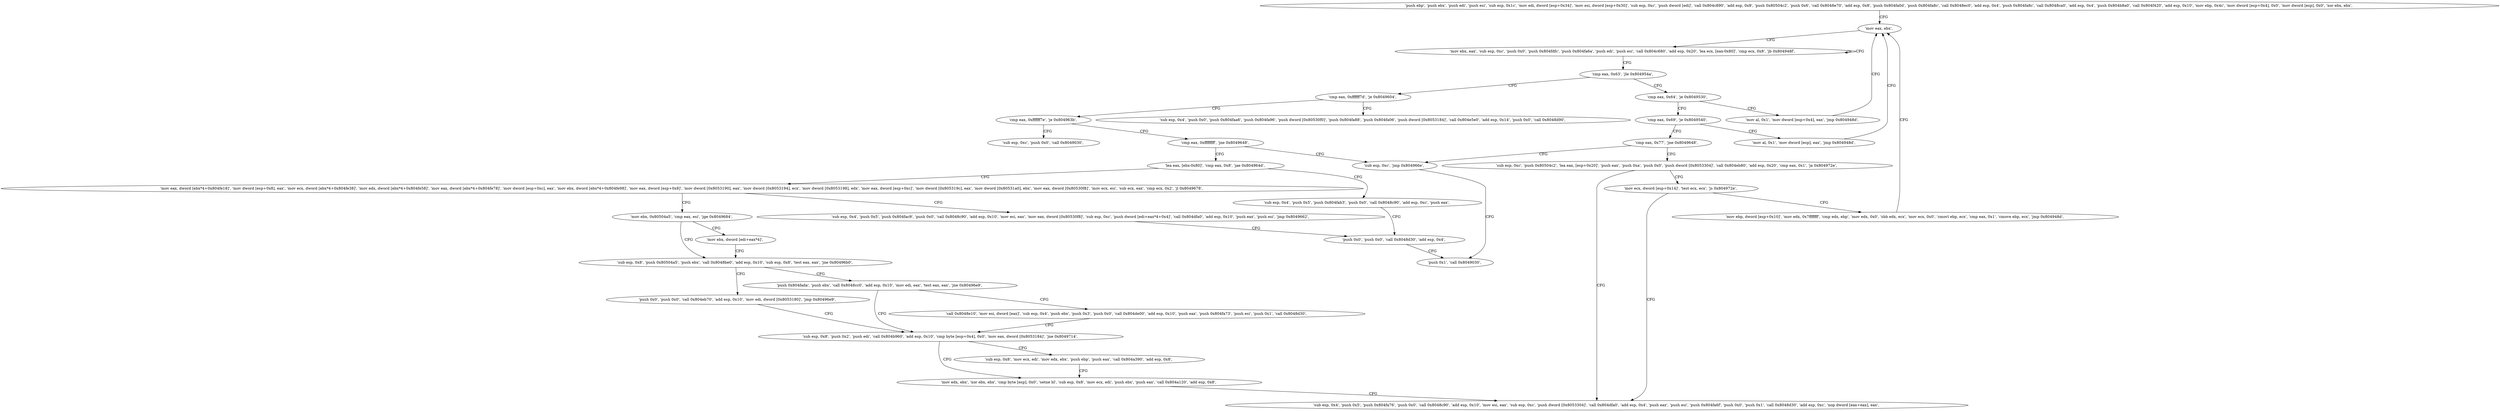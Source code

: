 digraph "func" {
"134517792" [label = "'push ebp', 'push ebx', 'push edi', 'push esi', 'sub esp, 0x1c', 'mov edi, dword [esp+0x34]', 'mov esi, dword [esp+0x30]', 'sub esp, 0xc', 'push dword [edi]', 'call 0x804c890', 'add esp, 0x8', 'push 0x80504c2', 'push 0x6', 'call 0x8048e70', 'add esp, 0x8', 'push 0x804fa0d', 'push 0x804fa8c', 'call 0x8048ec0', 'add esp, 0x4', 'push 0x804fa8c', 'call 0x8048ca0', 'add esp, 0x4', 'push 0x804b8a0', 'call 0x804f420', 'add esp, 0x10', 'mov ebp, 0x4c', 'mov dword [esp+0x4], 0x0', 'mov dword [esp], 0x0', 'xor ebx, ebx', " ]
"134517901" [label = "'mov eax, ebx', " ]
"134517903" [label = "'mov ebx, eax', 'sub esp, 0xc', 'push 0x0', 'push 0x804fdfc', 'push 0x804fa6a', 'push edi', 'push esi', 'call 0x804c680', 'add esp, 0x20', 'lea ecx, [eax-0x80]', 'cmp ecx, 0x8', 'jb 0x804948f', " ]
"134517938" [label = "'cmp eax, 0x63', 'jle 0x804954a', " ]
"134518090" [label = "'cmp eax, 0xffffff7d', 'je 0x8049604', " ]
"134517947" [label = "'cmp eax, 0x64', 'je 0x8049530', " ]
"134518276" [label = "'sub esp, 0x4', 'push 0x0', 'push 0x804faa6', 'push 0x804fa96', 'push dword [0x80530f0]', 'push 0x804fa88', 'push 0x804fa06', 'push dword [0x8053184]', 'call 0x804e5e0', 'add esp, 0x14', 'push 0x0', 'call 0x8048d90', " ]
"134518101" [label = "'cmp eax, 0xffffff7e', 'je 0x804963b', " ]
"134518064" [label = "'mov al, 0x1', 'mov dword [esp+0x4], eax', 'jmp 0x804948d', " ]
"134517952" [label = "'cmp eax, 0x69', 'je 0x8049540', " ]
"134518331" [label = "'sub esp, 0xc', 'push 0x0', 'call 0x8049030', " ]
"134518112" [label = "'cmp eax, 0xffffffff', 'jne 0x8049648', " ]
"134518080" [label = "'mov al, 0x1', 'mov dword [esp], eax', 'jmp 0x804948d', " ]
"134517957" [label = "'cmp eax, 0x77', 'jne 0x8049648', " ]
"134518344" [label = "'sub esp, 0xc', 'jmp 0x804966e', " ]
"134518121" [label = "'lea eax, [ebx-0x80]', 'cmp eax, 0x8', 'jae 0x804964d', " ]
"134517966" [label = "'sub esp, 0xc', 'push 0x80504c2', 'lea eax, [esp+0x20]', 'push eax', 'push 0xa', 'push 0x0', 'push dword [0x8053304]', 'call 0x804eb80', 'add esp, 0x20', 'cmp eax, 0x1', 'ja 0x804972e', " ]
"134518382" [label = "'push 0x1', 'call 0x8049030', " ]
"134518349" [label = "'sub esp, 0x4', 'push 0x5', 'push 0x804fab3', 'push 0x0', 'call 0x8048c90', 'add esp, 0xc', 'push eax', " ]
"134518133" [label = "'mov eax, dword [ebx*4+0x804fe18]', 'mov dword [esp+0x8], eax', 'mov ecx, dword [ebx*4+0x804fe38]', 'mov edx, dword [ebx*4+0x804fe58]', 'mov eax, dword [ebx*4+0x804fe78]', 'mov dword [esp+0xc], eax', 'mov ebx, dword [ebx*4+0x804fe98]', 'mov eax, dword [esp+0x8]', 'mov dword [0x8053190], eax', 'mov dword [0x8053194], ecx', 'mov dword [0x8053198], edx', 'mov eax, dword [esp+0xc]', 'mov dword [0x805319c], eax', 'mov dword [0x80531a0], ebx', 'mov eax, dword [0x80530f8]', 'mov ecx, esi', 'sub ecx, eax', 'cmp ecx, 0x2', 'jl 0x8049678', " ]
"134518574" [label = "'sub esp, 0x4', 'push 0x5', 'push 0x804fa76', 'push 0x0', 'call 0x8048c90', 'add esp, 0x10', 'mov esi, eax', 'sub esp, 0xc', 'push dword [0x8053304]', 'call 0x804dfa0', 'add esp, 0x4', 'push eax', 'push esi', 'push 0x804fa6f', 'push 0x0', 'push 0x1', 'call 0x8048d30', 'add esp, 0xc', 'nop dword [eax+eax], eax', " ]
"134518006" [label = "'mov ecx, dword [esp+0x14]', 'test ecx, ecx', 'js 0x804972e', " ]
"134518370" [label = "'push 0x0', 'push 0x0', 'call 0x8048d30', 'add esp, 0x4', " ]
"134518392" [label = "'mov ebx, 0x80504a5', 'cmp eax, esi', 'jge 0x8049684', " ]
"134518230" [label = "'sub esp, 0x4', 'push 0x5', 'push 0x804fac9', 'push 0x0', 'call 0x8048c90', 'add esp, 0x10', 'mov esi, eax', 'mov eax, dword [0x80530f8]', 'sub esp, 0xc', 'push dword [edi+eax*4+0x4]', 'call 0x804dfa0', 'add esp, 0x10', 'push eax', 'push esi', 'jmp 0x8049662', " ]
"134518018" [label = "'mov ebp, dword [esp+0x10]', 'mov edx, 0x7fffffff', 'cmp edx, ebp', 'mov edx, 0x0', 'sbb edx, ecx', 'mov ecx, 0x0', 'cmovl ebp, ecx', 'cmp eax, 0x1', 'cmove ebp, ecx', 'jmp 0x804948d', " ]
"134518404" [label = "'sub esp, 0x8', 'push 0x80504a5', 'push ebx', 'call 0x8048be0', 'add esp, 0x10', 'sub esp, 0x8', 'test eax, eax', 'jne 0x80496b0', " ]
"134518401" [label = "'mov ebx, dword [edi+eax*4]', " ]
"134518448" [label = "'push 0x804fada', 'push ebx', 'call 0x8048cc0', 'add esp, 0x10', 'mov edi, eax', 'test eax, eax', 'jne 0x80496e9', " ]
"134518428" [label = "'push 0x0', 'push 0x0', 'call 0x804eb70', 'add esp, 0x10', 'mov edi, dword [0x8053180]', 'jmp 0x80496e9', " ]
"134518505" [label = "'sub esp, 0x8', 'push 0x2', 'push edi', 'call 0x804b960', 'add esp, 0x10', 'cmp byte [esp+0x4], 0x0', 'mov eax, dword [0x8053184]', 'jne 0x8049714', " ]
"134518468" [label = "'call 0x8048e10', 'mov esi, dword [eax]', 'sub esp, 0x4', 'push ebx', 'push 0x3', 'push 0x0', 'call 0x804de00', 'add esp, 0x10', 'push eax', 'push 0x804fa73', 'push esi', 'push 0x1', 'call 0x8048d30', " ]
"134518548" [label = "'mov edx, ebx', 'xor ebx, ebx', 'cmp byte [esp], 0x0', 'setne bl', 'sub esp, 0x8', 'mov ecx, edi', 'push ebx', 'push eax', 'call 0x804a120', 'add esp, 0x8', " ]
"134518531" [label = "'sub esp, 0x8', 'mov ecx, edi', 'mov edx, ebx', 'push ebp', 'push eax', 'call 0x804a390', 'add esp, 0x8', " ]
"134517792" -> "134517901" [ label = "CFG" ]
"134517901" -> "134517903" [ label = "CFG" ]
"134517903" -> "134517903" [ label = "CFG" ]
"134517903" -> "134517938" [ label = "CFG" ]
"134517938" -> "134518090" [ label = "CFG" ]
"134517938" -> "134517947" [ label = "CFG" ]
"134518090" -> "134518276" [ label = "CFG" ]
"134518090" -> "134518101" [ label = "CFG" ]
"134517947" -> "134518064" [ label = "CFG" ]
"134517947" -> "134517952" [ label = "CFG" ]
"134518101" -> "134518331" [ label = "CFG" ]
"134518101" -> "134518112" [ label = "CFG" ]
"134518064" -> "134517901" [ label = "CFG" ]
"134517952" -> "134518080" [ label = "CFG" ]
"134517952" -> "134517957" [ label = "CFG" ]
"134518112" -> "134518344" [ label = "CFG" ]
"134518112" -> "134518121" [ label = "CFG" ]
"134518080" -> "134517901" [ label = "CFG" ]
"134517957" -> "134518344" [ label = "CFG" ]
"134517957" -> "134517966" [ label = "CFG" ]
"134518344" -> "134518382" [ label = "CFG" ]
"134518121" -> "134518349" [ label = "CFG" ]
"134518121" -> "134518133" [ label = "CFG" ]
"134517966" -> "134518574" [ label = "CFG" ]
"134517966" -> "134518006" [ label = "CFG" ]
"134518349" -> "134518370" [ label = "CFG" ]
"134518133" -> "134518392" [ label = "CFG" ]
"134518133" -> "134518230" [ label = "CFG" ]
"134518006" -> "134518574" [ label = "CFG" ]
"134518006" -> "134518018" [ label = "CFG" ]
"134518370" -> "134518382" [ label = "CFG" ]
"134518392" -> "134518404" [ label = "CFG" ]
"134518392" -> "134518401" [ label = "CFG" ]
"134518230" -> "134518370" [ label = "CFG" ]
"134518018" -> "134517901" [ label = "CFG" ]
"134518404" -> "134518448" [ label = "CFG" ]
"134518404" -> "134518428" [ label = "CFG" ]
"134518401" -> "134518404" [ label = "CFG" ]
"134518448" -> "134518505" [ label = "CFG" ]
"134518448" -> "134518468" [ label = "CFG" ]
"134518428" -> "134518505" [ label = "CFG" ]
"134518505" -> "134518548" [ label = "CFG" ]
"134518505" -> "134518531" [ label = "CFG" ]
"134518468" -> "134518505" [ label = "CFG" ]
"134518548" -> "134518574" [ label = "CFG" ]
"134518531" -> "134518548" [ label = "CFG" ]
}
